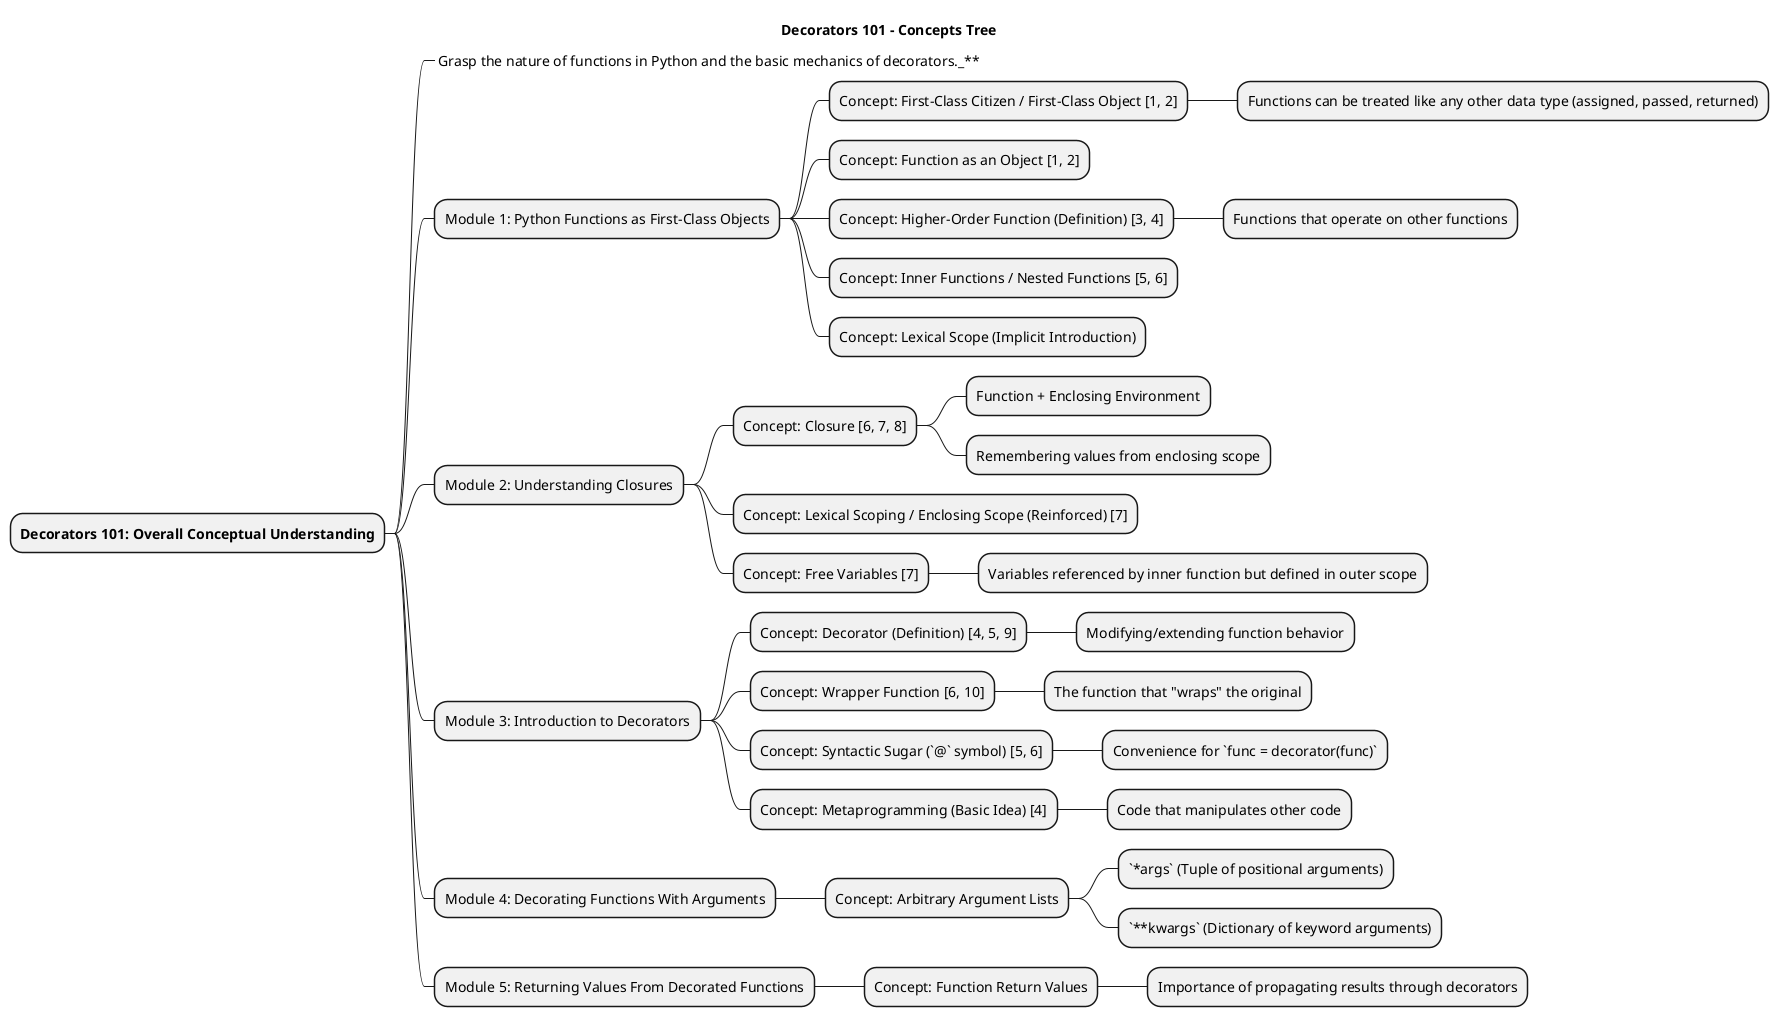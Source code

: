 @startmindmap
title Decorators 101 - Concepts Tree

* **Decorators 101: Overall Conceptual Understanding**
**_ Grasp the nature of functions in Python and the basic mechanics of decorators._**

** Module 1: Python Functions as First-Class Objects
*** Concept: First-Class Citizen / First-Class Object [1, 2]
**** Functions can be treated like any other data type (assigned, passed, returned)
*** Concept: Function as an Object [1, 2]
*** Concept: Higher-Order Function (Definition) [3, 4]
**** Functions that operate on other functions
*** Concept: Inner Functions / Nested Functions [5, 6]
*** Concept: Lexical Scope (Implicit Introduction)

** Module 2: Understanding Closures
*** Concept: Closure [6, 7, 8]
**** Function + Enclosing Environment
**** Remembering values from enclosing scope
*** Concept: Lexical Scoping / Enclosing Scope (Reinforced) [7]
*** Concept: Free Variables [7]
**** Variables referenced by inner function but defined in outer scope

** Module 3: Introduction to Decorators
*** Concept: Decorator (Definition) [4, 5, 9]
**** Modifying/extending function behavior
*** Concept: Wrapper Function [6, 10]
**** The function that "wraps" the original
*** Concept: Syntactic Sugar (`@` symbol) [5, 6]
**** Convenience for `func = decorator(func)`
*** Concept: Metaprogramming (Basic Idea) [4]
**** Code that manipulates other code

** Module 4: Decorating Functions With Arguments
*** Concept: Arbitrary Argument Lists
**** `*args` (Tuple of positional arguments)
**** `**kwargs` (Dictionary of keyword arguments)

** Module 5: Returning Values From Decorated Functions
*** Concept: Function Return Values
**** Importance of propagating results through decorators

@endmindmap
